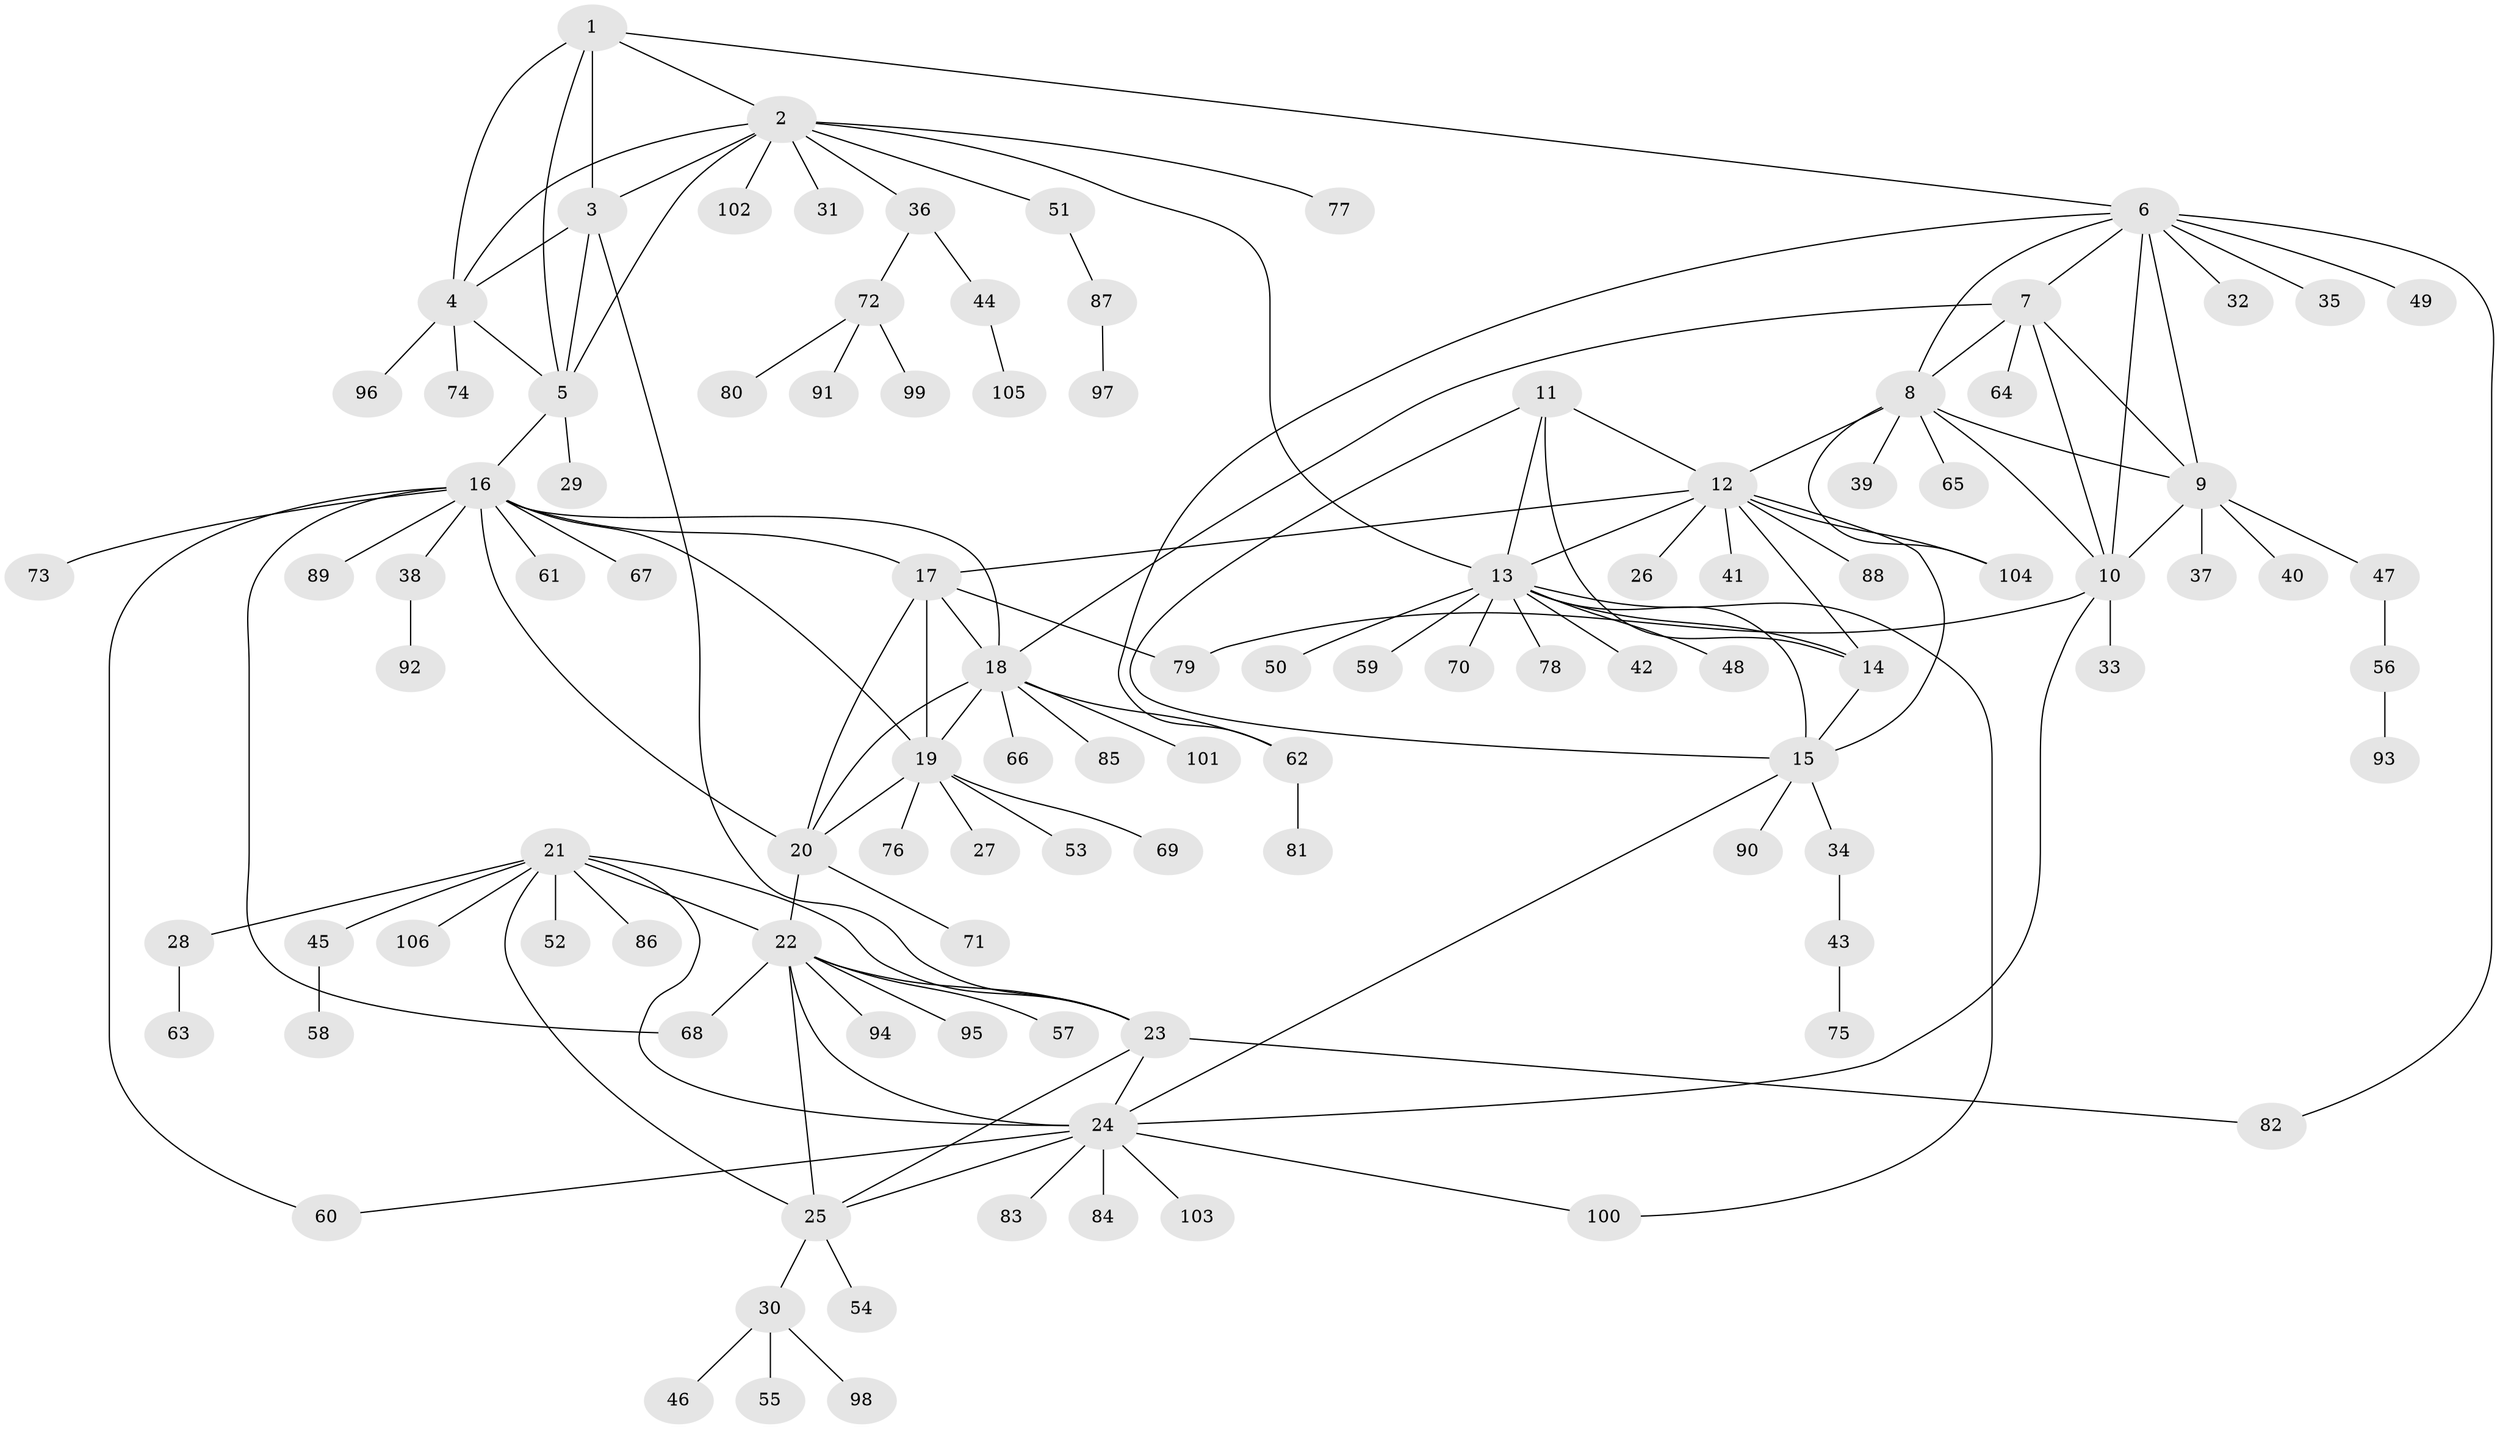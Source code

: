 // Generated by graph-tools (version 1.1) at 2025/50/03/09/25 03:50:40]
// undirected, 106 vertices, 148 edges
graph export_dot {
graph [start="1"]
  node [color=gray90,style=filled];
  1;
  2;
  3;
  4;
  5;
  6;
  7;
  8;
  9;
  10;
  11;
  12;
  13;
  14;
  15;
  16;
  17;
  18;
  19;
  20;
  21;
  22;
  23;
  24;
  25;
  26;
  27;
  28;
  29;
  30;
  31;
  32;
  33;
  34;
  35;
  36;
  37;
  38;
  39;
  40;
  41;
  42;
  43;
  44;
  45;
  46;
  47;
  48;
  49;
  50;
  51;
  52;
  53;
  54;
  55;
  56;
  57;
  58;
  59;
  60;
  61;
  62;
  63;
  64;
  65;
  66;
  67;
  68;
  69;
  70;
  71;
  72;
  73;
  74;
  75;
  76;
  77;
  78;
  79;
  80;
  81;
  82;
  83;
  84;
  85;
  86;
  87;
  88;
  89;
  90;
  91;
  92;
  93;
  94;
  95;
  96;
  97;
  98;
  99;
  100;
  101;
  102;
  103;
  104;
  105;
  106;
  1 -- 2;
  1 -- 3;
  1 -- 4;
  1 -- 5;
  1 -- 6;
  2 -- 3;
  2 -- 4;
  2 -- 5;
  2 -- 13;
  2 -- 31;
  2 -- 36;
  2 -- 51;
  2 -- 77;
  2 -- 102;
  3 -- 4;
  3 -- 5;
  3 -- 23;
  4 -- 5;
  4 -- 74;
  4 -- 96;
  5 -- 16;
  5 -- 29;
  6 -- 7;
  6 -- 8;
  6 -- 9;
  6 -- 10;
  6 -- 32;
  6 -- 35;
  6 -- 49;
  6 -- 62;
  6 -- 82;
  7 -- 8;
  7 -- 9;
  7 -- 10;
  7 -- 18;
  7 -- 64;
  8 -- 9;
  8 -- 10;
  8 -- 12;
  8 -- 39;
  8 -- 65;
  8 -- 104;
  9 -- 10;
  9 -- 37;
  9 -- 40;
  9 -- 47;
  10 -- 24;
  10 -- 33;
  10 -- 79;
  11 -- 12;
  11 -- 13;
  11 -- 14;
  11 -- 15;
  12 -- 13;
  12 -- 14;
  12 -- 15;
  12 -- 17;
  12 -- 26;
  12 -- 41;
  12 -- 88;
  12 -- 104;
  13 -- 14;
  13 -- 15;
  13 -- 42;
  13 -- 48;
  13 -- 50;
  13 -- 59;
  13 -- 70;
  13 -- 78;
  13 -- 100;
  14 -- 15;
  15 -- 24;
  15 -- 34;
  15 -- 90;
  16 -- 17;
  16 -- 18;
  16 -- 19;
  16 -- 20;
  16 -- 38;
  16 -- 60;
  16 -- 61;
  16 -- 67;
  16 -- 68;
  16 -- 73;
  16 -- 89;
  17 -- 18;
  17 -- 19;
  17 -- 20;
  17 -- 79;
  18 -- 19;
  18 -- 20;
  18 -- 62;
  18 -- 66;
  18 -- 85;
  18 -- 101;
  19 -- 20;
  19 -- 27;
  19 -- 53;
  19 -- 69;
  19 -- 76;
  20 -- 22;
  20 -- 71;
  21 -- 22;
  21 -- 23;
  21 -- 24;
  21 -- 25;
  21 -- 28;
  21 -- 45;
  21 -- 52;
  21 -- 86;
  21 -- 106;
  22 -- 23;
  22 -- 24;
  22 -- 25;
  22 -- 57;
  22 -- 68;
  22 -- 94;
  22 -- 95;
  23 -- 24;
  23 -- 25;
  23 -- 82;
  24 -- 25;
  24 -- 60;
  24 -- 83;
  24 -- 84;
  24 -- 100;
  24 -- 103;
  25 -- 30;
  25 -- 54;
  28 -- 63;
  30 -- 46;
  30 -- 55;
  30 -- 98;
  34 -- 43;
  36 -- 44;
  36 -- 72;
  38 -- 92;
  43 -- 75;
  44 -- 105;
  45 -- 58;
  47 -- 56;
  51 -- 87;
  56 -- 93;
  62 -- 81;
  72 -- 80;
  72 -- 91;
  72 -- 99;
  87 -- 97;
}
